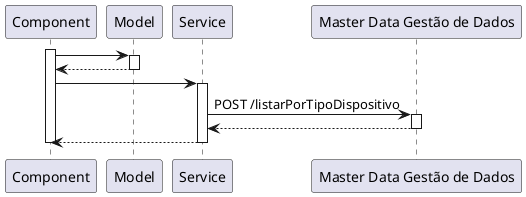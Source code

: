 @startuml vp3


participant Component as componente
participant Model as model
participant Service as svc

participant "Master Data Gestão de Dados" as mdgd

activate componente
componente -> model
activate model
model --> componente
deactivate model
componente -> svc : 
activate svc
svc -> mdgd : POST /listarPorTipoDispositivo
activate mdgd
mdgd --> svc
deactivate mdgd
svc --> componente
deactivate svc
deactivate componente



@enduml